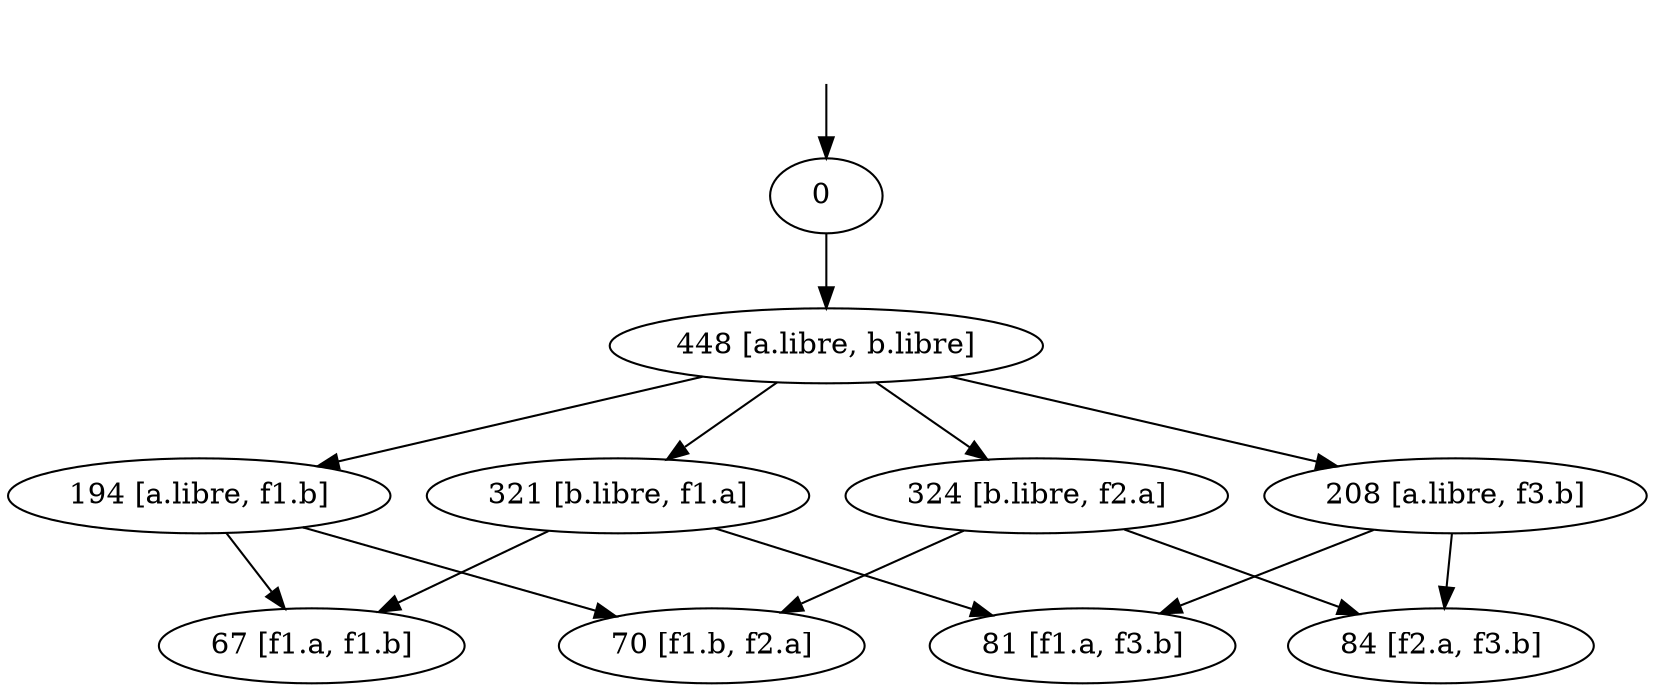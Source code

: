 digraph system {
_0[label="", shape=none ];
_0->0;
67 [label= "67 [f1.a, f1.b]"];
81 [label= "81 [f1.a, f3.b]"];
321 [label= "321 [b.libre, f1.a]"];
70 [label= "70 [f1.b, f2.a]"];
194 [label= "194 [a.libre, f1.b]"];
84 [label= "84 [f2.a, f3.b]"];
324 [label= "324 [b.libre, f2.a]"];
208 [label= "208 [a.libre, f3.b]"];
448 [label= "448 [a.libre, b.libre]"];
0 [label= "0 "];
321->67 [label= ""];
321->81 [label= ""];
194->67 [label= ""];
208->81 [label= ""];
448->321 [label= ""];
194->70 [label= ""];
324->70 [label= ""];
448->194 [label= ""];
324->84 [label= ""];
208->84 [label= ""];
448->324 [label= ""];
448->208 [label= ""];
0->448 [label= ""];
}
